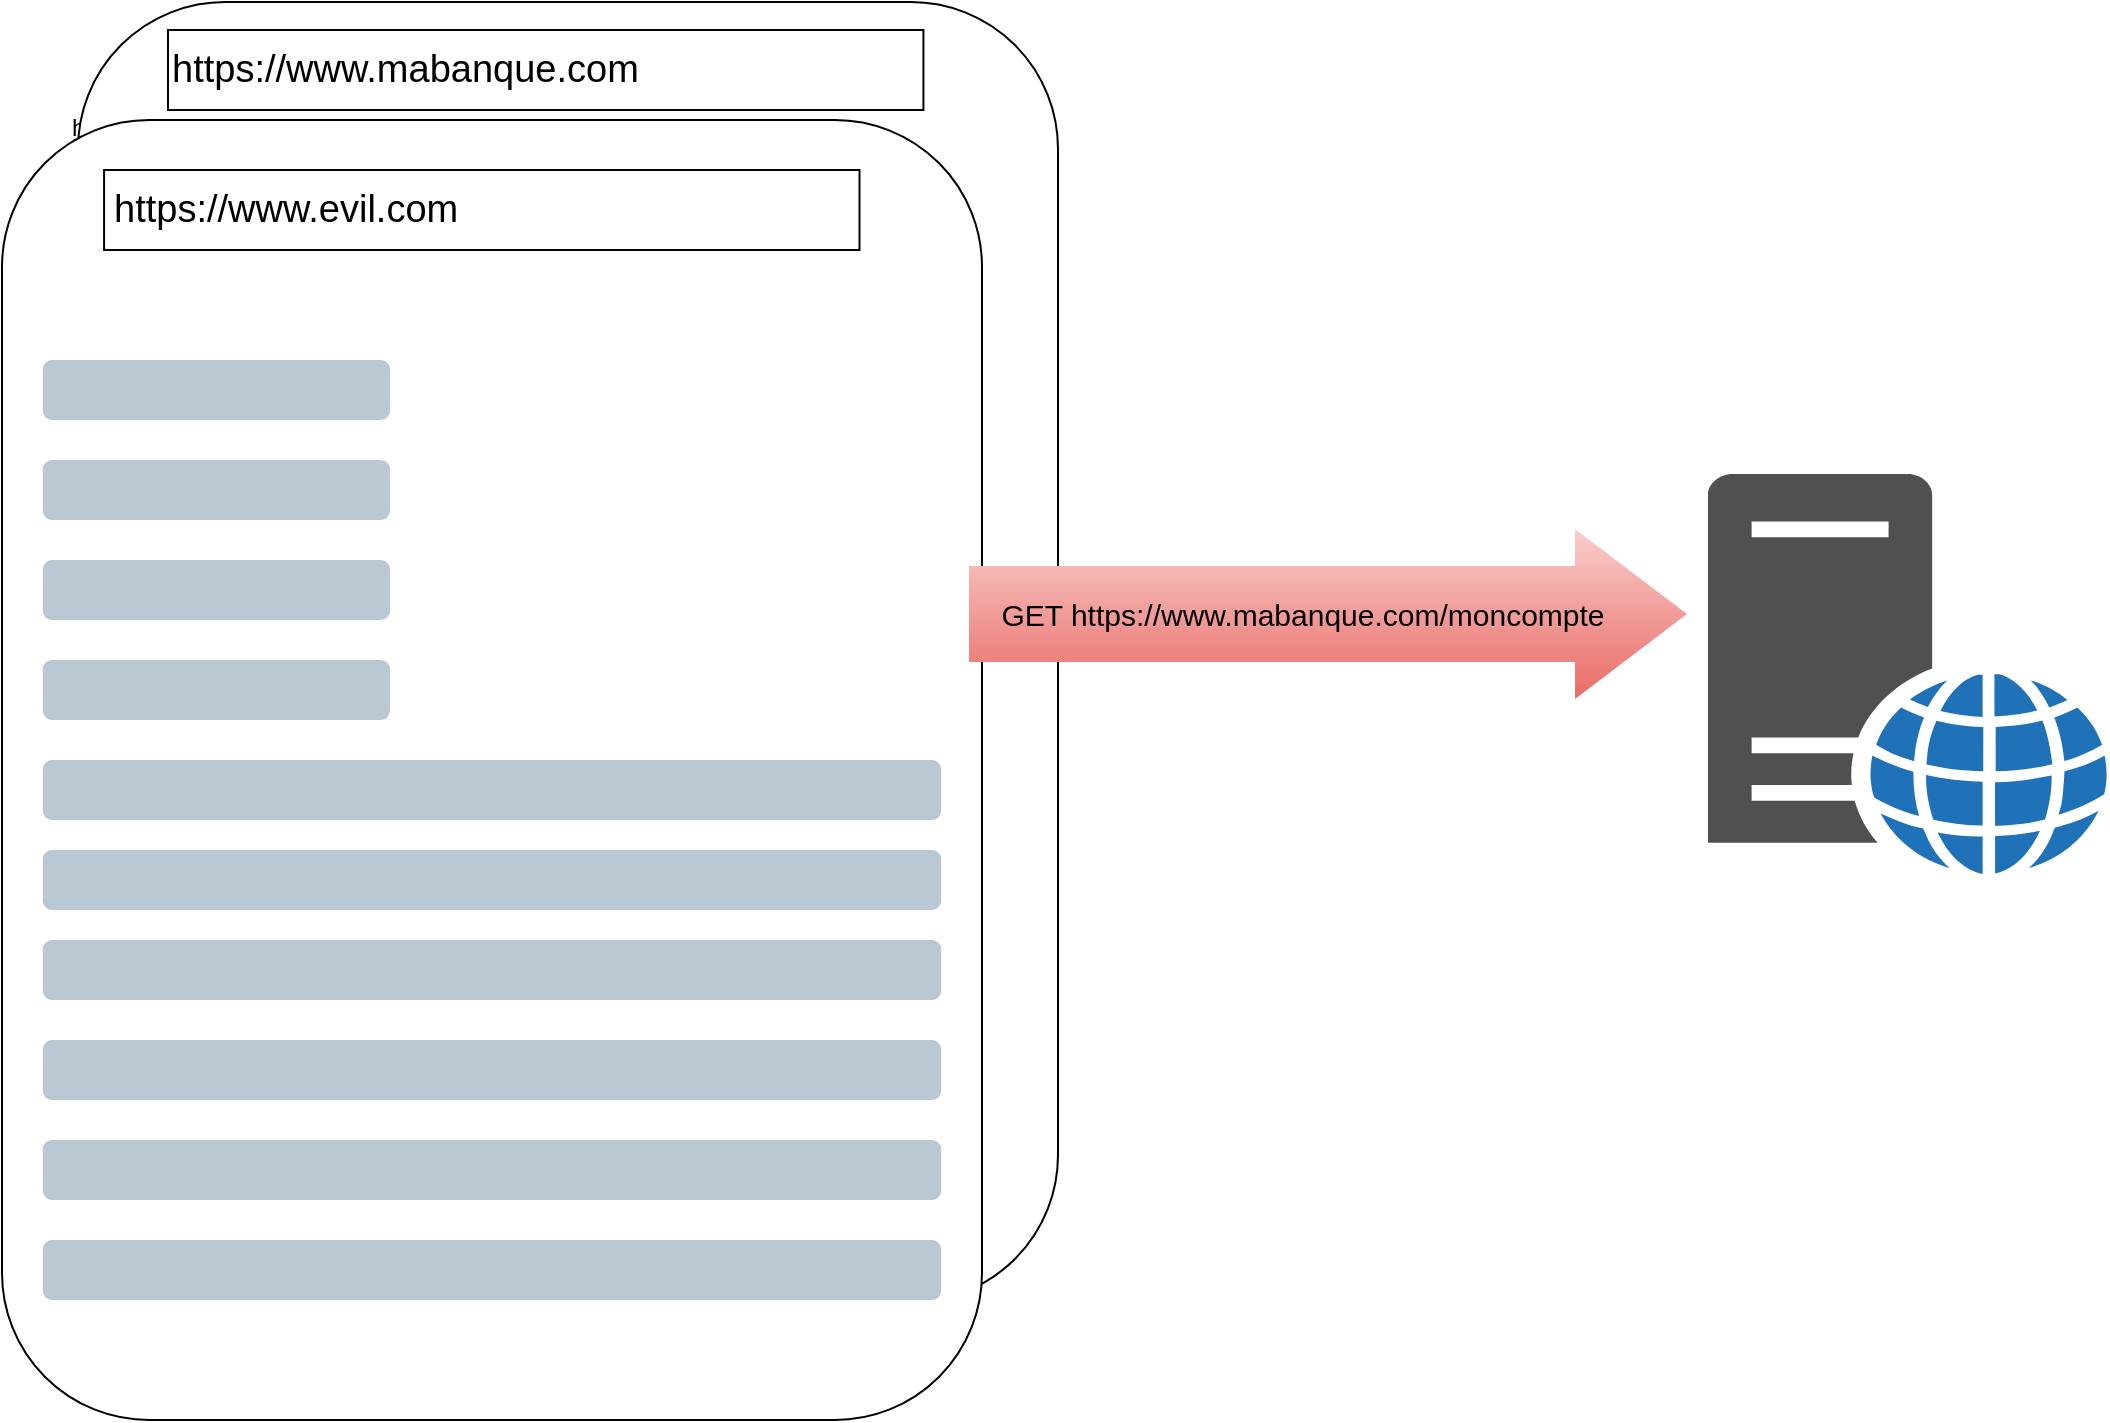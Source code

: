 <mxfile version="21.3.7" type="device">
  <diagram name="Page-1" id="6iHEjLcGqMGaxDop0hEK">
    <mxGraphModel dx="607" dy="842" grid="1" gridSize="10" guides="1" tooltips="1" connect="1" arrows="1" fold="1" page="1" pageScale="1" pageWidth="827" pageHeight="1169" math="0" shadow="0">
      <root>
        <mxCell id="0" />
        <mxCell id="1" parent="0" />
        <mxCell id="UxVwWkC277Bq-PU8NcVB-15" value="https://miro.medium.com/v2/resize:fit:615/1*EMYYp9EPjHJfn3Jz9NRQOQ.jpeg" style="group" parent="1" vertex="1" connectable="0">
          <mxGeometry x="860" y="310" width="490" height="660" as="geometry" />
        </mxCell>
        <mxCell id="UxVwWkC277Bq-PU8NcVB-1" value="" style="rounded=1;whiteSpace=wrap;html=1;" parent="UxVwWkC277Bq-PU8NcVB-15" vertex="1">
          <mxGeometry x="38" y="-49" width="490" height="650" as="geometry" />
        </mxCell>
        <mxCell id="UxVwWkC277Bq-PU8NcVB-3" value="" style="rounded=0;whiteSpace=wrap;html=1;" parent="UxVwWkC277Bq-PU8NcVB-15" vertex="1">
          <mxGeometry x="51.042" y="25" width="377.708" height="40" as="geometry" />
        </mxCell>
        <mxCell id="UxVwWkC277Bq-PU8NcVB-4" value="" style="rounded=1;whiteSpace=wrap;html=1;fillColor=#bac8d3;strokeColor=none;" parent="UxVwWkC277Bq-PU8NcVB-15" vertex="1">
          <mxGeometry x="20.417" y="120.0" width="173.542" height="30.0" as="geometry" />
        </mxCell>
        <mxCell id="UxVwWkC277Bq-PU8NcVB-5" value="" style="rounded=1;whiteSpace=wrap;html=1;fillColor=#bac8d3;strokeColor=none;" parent="UxVwWkC277Bq-PU8NcVB-15" vertex="1">
          <mxGeometry x="20.417" y="170" width="173.542" height="30.0" as="geometry" />
        </mxCell>
        <mxCell id="UxVwWkC277Bq-PU8NcVB-6" value="" style="rounded=1;whiteSpace=wrap;html=1;fillColor=#bac8d3;strokeColor=none;" parent="UxVwWkC277Bq-PU8NcVB-15" vertex="1">
          <mxGeometry x="20.417" y="220.0" width="173.542" height="30.0" as="geometry" />
        </mxCell>
        <mxCell id="UxVwWkC277Bq-PU8NcVB-7" value="" style="rounded=1;whiteSpace=wrap;html=1;fillColor=#bac8d3;strokeColor=none;" parent="UxVwWkC277Bq-PU8NcVB-15" vertex="1">
          <mxGeometry x="20.417" y="270" width="173.542" height="30.0" as="geometry" />
        </mxCell>
        <mxCell id="UxVwWkC277Bq-PU8NcVB-8" value="" style="rounded=1;whiteSpace=wrap;html=1;fillColor=#bac8d3;strokeColor=none;" parent="UxVwWkC277Bq-PU8NcVB-15" vertex="1">
          <mxGeometry x="20.417" y="320" width="449.167" height="30.0" as="geometry" />
        </mxCell>
        <mxCell id="UxVwWkC277Bq-PU8NcVB-9" value="" style="rounded=1;whiteSpace=wrap;html=1;fillColor=#bac8d3;strokeColor=none;" parent="UxVwWkC277Bq-PU8NcVB-15" vertex="1">
          <mxGeometry x="20.417" y="365" width="449.167" height="30.0" as="geometry" />
        </mxCell>
        <mxCell id="UxVwWkC277Bq-PU8NcVB-10" value="" style="rounded=1;whiteSpace=wrap;html=1;fillColor=#bac8d3;strokeColor=none;" parent="UxVwWkC277Bq-PU8NcVB-15" vertex="1">
          <mxGeometry x="20.417" y="410.0" width="449.167" height="30.0" as="geometry" />
        </mxCell>
        <mxCell id="UxVwWkC277Bq-PU8NcVB-11" value="" style="rounded=1;whiteSpace=wrap;html=1;fillColor=#bac8d3;strokeColor=none;" parent="UxVwWkC277Bq-PU8NcVB-15" vertex="1">
          <mxGeometry x="20.417" y="510" width="449.167" height="30.0" as="geometry" />
        </mxCell>
        <mxCell id="UxVwWkC277Bq-PU8NcVB-12" value="" style="rounded=1;whiteSpace=wrap;html=1;fillColor=#bac8d3;strokeColor=none;" parent="UxVwWkC277Bq-PU8NcVB-15" vertex="1">
          <mxGeometry x="20.417" y="460.0" width="449.167" height="30.0" as="geometry" />
        </mxCell>
        <mxCell id="UxVwWkC277Bq-PU8NcVB-13" value="" style="rounded=1;whiteSpace=wrap;html=1;fillColor=#bac8d3;strokeColor=none;" parent="UxVwWkC277Bq-PU8NcVB-15" vertex="1">
          <mxGeometry x="20.417" y="560.0" width="449.167" height="30.0" as="geometry" />
        </mxCell>
        <mxCell id="UxVwWkC277Bq-PU8NcVB-14" value="&lt;font style=&quot;font-size: 19px;&quot;&gt;https://www.evil.com&lt;/font&gt;" style="text;html=1;strokeColor=none;fillColor=none;align=left;verticalAlign=middle;whiteSpace=wrap;rounded=0;" parent="UxVwWkC277Bq-PU8NcVB-15" vertex="1">
          <mxGeometry x="54.042" y="25" width="285.833" height="40" as="geometry" />
        </mxCell>
        <mxCell id="dO9Uh8VEGnQC8r7rZ8kj-4" value="" style="shape=image;verticalLabelPosition=bottom;labelBackgroundColor=default;verticalAlign=top;aspect=fixed;imageAspect=0;image=https://miro.medium.com/v2/resize:fit:615/1*EMYYp9EPjHJfn3Jz9NRQOQ.jpeg;" parent="UxVwWkC277Bq-PU8NcVB-15" vertex="1">
          <mxGeometry x="201.85" y="100" width="266.81" height="200" as="geometry" />
        </mxCell>
        <mxCell id="rv6qBCpa0NQEJ-CYVTlt-1" value="https://miro.medium.com/v2/resize:fit:615/1*EMYYp9EPjHJfn3Jz9NRQOQ.jpeg" style="group" vertex="1" connectable="0" parent="UxVwWkC277Bq-PU8NcVB-15">
          <mxGeometry y="10" width="490" height="650" as="geometry" />
        </mxCell>
        <mxCell id="rv6qBCpa0NQEJ-CYVTlt-2" value="" style="rounded=1;whiteSpace=wrap;html=1;" vertex="1" parent="rv6qBCpa0NQEJ-CYVTlt-1">
          <mxGeometry width="490" height="650" as="geometry" />
        </mxCell>
        <mxCell id="rv6qBCpa0NQEJ-CYVTlt-3" value="" style="rounded=0;whiteSpace=wrap;html=1;" vertex="1" parent="rv6qBCpa0NQEJ-CYVTlt-1">
          <mxGeometry x="51.042" y="25" width="377.708" height="40" as="geometry" />
        </mxCell>
        <mxCell id="rv6qBCpa0NQEJ-CYVTlt-4" value="" style="rounded=1;whiteSpace=wrap;html=1;fillColor=#bac8d3;strokeColor=none;" vertex="1" parent="rv6qBCpa0NQEJ-CYVTlt-1">
          <mxGeometry x="20.417" y="120.0" width="173.542" height="30.0" as="geometry" />
        </mxCell>
        <mxCell id="rv6qBCpa0NQEJ-CYVTlt-5" value="" style="rounded=1;whiteSpace=wrap;html=1;fillColor=#bac8d3;strokeColor=none;" vertex="1" parent="rv6qBCpa0NQEJ-CYVTlt-1">
          <mxGeometry x="20.417" y="170" width="173.542" height="30.0" as="geometry" />
        </mxCell>
        <mxCell id="rv6qBCpa0NQEJ-CYVTlt-6" value="" style="rounded=1;whiteSpace=wrap;html=1;fillColor=#bac8d3;strokeColor=none;" vertex="1" parent="rv6qBCpa0NQEJ-CYVTlt-1">
          <mxGeometry x="20.417" y="220.0" width="173.542" height="30.0" as="geometry" />
        </mxCell>
        <mxCell id="rv6qBCpa0NQEJ-CYVTlt-7" value="" style="rounded=1;whiteSpace=wrap;html=1;fillColor=#bac8d3;strokeColor=none;" vertex="1" parent="rv6qBCpa0NQEJ-CYVTlt-1">
          <mxGeometry x="20.417" y="270" width="173.542" height="30.0" as="geometry" />
        </mxCell>
        <mxCell id="rv6qBCpa0NQEJ-CYVTlt-8" value="" style="rounded=1;whiteSpace=wrap;html=1;fillColor=#bac8d3;strokeColor=none;" vertex="1" parent="rv6qBCpa0NQEJ-CYVTlt-1">
          <mxGeometry x="20.417" y="320" width="449.167" height="30.0" as="geometry" />
        </mxCell>
        <mxCell id="rv6qBCpa0NQEJ-CYVTlt-9" value="" style="rounded=1;whiteSpace=wrap;html=1;fillColor=#bac8d3;strokeColor=none;" vertex="1" parent="rv6qBCpa0NQEJ-CYVTlt-1">
          <mxGeometry x="20.417" y="365" width="449.167" height="30.0" as="geometry" />
        </mxCell>
        <mxCell id="rv6qBCpa0NQEJ-CYVTlt-10" value="" style="rounded=1;whiteSpace=wrap;html=1;fillColor=#bac8d3;strokeColor=none;" vertex="1" parent="rv6qBCpa0NQEJ-CYVTlt-1">
          <mxGeometry x="20.417" y="410.0" width="449.167" height="30.0" as="geometry" />
        </mxCell>
        <mxCell id="rv6qBCpa0NQEJ-CYVTlt-11" value="" style="rounded=1;whiteSpace=wrap;html=1;fillColor=#bac8d3;strokeColor=none;" vertex="1" parent="rv6qBCpa0NQEJ-CYVTlt-1">
          <mxGeometry x="20.417" y="510" width="449.167" height="30.0" as="geometry" />
        </mxCell>
        <mxCell id="rv6qBCpa0NQEJ-CYVTlt-12" value="" style="rounded=1;whiteSpace=wrap;html=1;fillColor=#bac8d3;strokeColor=none;" vertex="1" parent="rv6qBCpa0NQEJ-CYVTlt-1">
          <mxGeometry x="20.417" y="460.0" width="449.167" height="30.0" as="geometry" />
        </mxCell>
        <mxCell id="rv6qBCpa0NQEJ-CYVTlt-13" value="" style="rounded=1;whiteSpace=wrap;html=1;fillColor=#bac8d3;strokeColor=none;" vertex="1" parent="rv6qBCpa0NQEJ-CYVTlt-1">
          <mxGeometry x="20.417" y="560.0" width="449.167" height="30.0" as="geometry" />
        </mxCell>
        <mxCell id="rv6qBCpa0NQEJ-CYVTlt-14" value="&lt;font style=&quot;font-size: 19px;&quot;&gt;https://www.evil.com&lt;/font&gt;" style="text;html=1;strokeColor=none;fillColor=none;align=left;verticalAlign=middle;whiteSpace=wrap;rounded=0;" vertex="1" parent="rv6qBCpa0NQEJ-CYVTlt-1">
          <mxGeometry x="54.042" y="25" width="285.833" height="40" as="geometry" />
        </mxCell>
        <mxCell id="rv6qBCpa0NQEJ-CYVTlt-15" value="" style="shape=image;verticalLabelPosition=bottom;labelBackgroundColor=default;verticalAlign=top;aspect=fixed;imageAspect=0;image=https://miro.medium.com/v2/resize:fit:615/1*EMYYp9EPjHJfn3Jz9NRQOQ.jpeg;" vertex="1" parent="rv6qBCpa0NQEJ-CYVTlt-1">
          <mxGeometry x="201.85" y="100" width="266.81" height="200" as="geometry" />
        </mxCell>
        <mxCell id="rv6qBCpa0NQEJ-CYVTlt-16" value="&lt;font style=&quot;font-size: 19px;&quot;&gt;https://www.mabanque.com&lt;/font&gt;" style="rounded=0;whiteSpace=wrap;html=1;align=left;" vertex="1" parent="UxVwWkC277Bq-PU8NcVB-15">
          <mxGeometry x="83.002" y="-35" width="377.708" height="40" as="geometry" />
        </mxCell>
        <mxCell id="UxVwWkC277Bq-PU8NcVB-16" value="" style="sketch=0;pointerEvents=1;shadow=0;dashed=0;html=1;strokeColor=none;fillColor=#505050;labelPosition=center;verticalLabelPosition=bottom;verticalAlign=top;outlineConnect=0;align=center;shape=mxgraph.office.servers.web_server_blue;" parent="1" vertex="1">
          <mxGeometry x="1713" y="497" width="200" height="200" as="geometry" />
        </mxCell>
        <mxCell id="UxVwWkC277Bq-PU8NcVB-19" value="" style="shape=flexArrow;endArrow=classic;html=1;rounded=0;fillColor=#f8cecc;strokeColor=none;endWidth=36;endSize=18.33;width=48;gradientColor=#ea6b66;" parent="1" edge="1">
          <mxGeometry width="50" height="50" relative="1" as="geometry">
            <mxPoint x="1343" y="567" as="sourcePoint" />
            <mxPoint x="1703" y="567" as="targetPoint" />
            <Array as="points">
              <mxPoint x="1693" y="567" />
            </Array>
          </mxGeometry>
        </mxCell>
        <mxCell id="UxVwWkC277Bq-PU8NcVB-32" value="&lt;font style=&quot;font-size: 15px;&quot;&gt;GET https://www.mabanque.com/moncompte&lt;/font&gt;" style="edgeLabel;html=1;align=center;verticalAlign=middle;resizable=0;points=[];labelBackgroundColor=none;" parent="UxVwWkC277Bq-PU8NcVB-19" vertex="1" connectable="0">
          <mxGeometry x="-0.8" y="3" relative="1" as="geometry">
            <mxPoint x="131" y="3" as="offset" />
          </mxGeometry>
        </mxCell>
      </root>
    </mxGraphModel>
  </diagram>
</mxfile>
